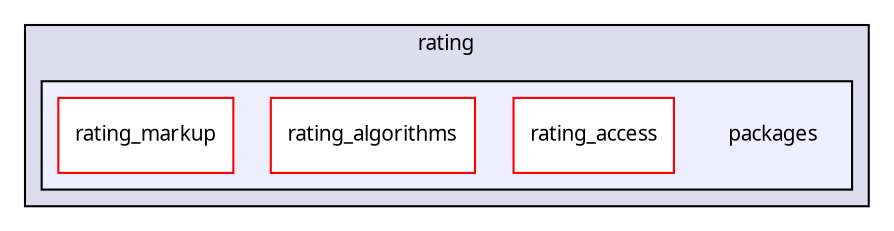 digraph "packages/rating/packages/" {
  compound=true
  node [ fontsize="10", fontname="FreeSans.ttf"];
  edge [ labelfontsize="10", labelfontname="FreeSans.ttf"];
  subgraph clusterdir_5a00e47511c2bd42150d697fbde6059f {
    graph [ bgcolor="#ddddee", pencolor="black", label="rating" fontname="FreeSans.ttf", fontsize="10", URL="dir_5a00e47511c2bd42150d697fbde6059f.html"]
  subgraph clusterdir_78df2b819f20db8e234262588e24e380 {
    graph [ bgcolor="#eeeeff", pencolor="black", label="" URL="dir_78df2b819f20db8e234262588e24e380.html"];
    dir_78df2b819f20db8e234262588e24e380 [shape=plaintext label="packages"];
    dir_acfcffcf33aefa2f931a899b956cfb3a [shape=box label="rating_access" color="red" fillcolor="white" style="filled" URL="dir_acfcffcf33aefa2f931a899b956cfb3a.html"];
    dir_0aef6642690645cff790b9bf5b247c39 [shape=box label="rating_algorithms" color="red" fillcolor="white" style="filled" URL="dir_0aef6642690645cff790b9bf5b247c39.html"];
    dir_4ae7d204f1e257059c6bdeb0ad17ee1c [shape=box label="rating_markup" color="red" fillcolor="white" style="filled" URL="dir_4ae7d204f1e257059c6bdeb0ad17ee1c.html"];
  }
  }
}
